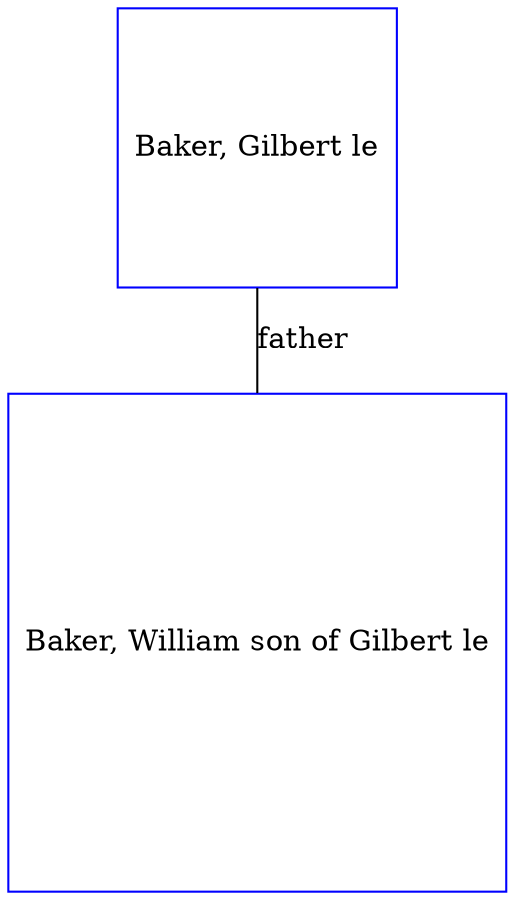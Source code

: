 digraph D {
    edge [dir=none];    node [shape=box];    "008129"   [label="Baker, Gilbert le", shape=box, regular=1, color="blue"] ;
"008128"   [label="Baker, William son of Gilbert le", shape=box, regular=1, color="blue"] ;
008129->008128 [label="father",arrowsize=0.0]; 
}